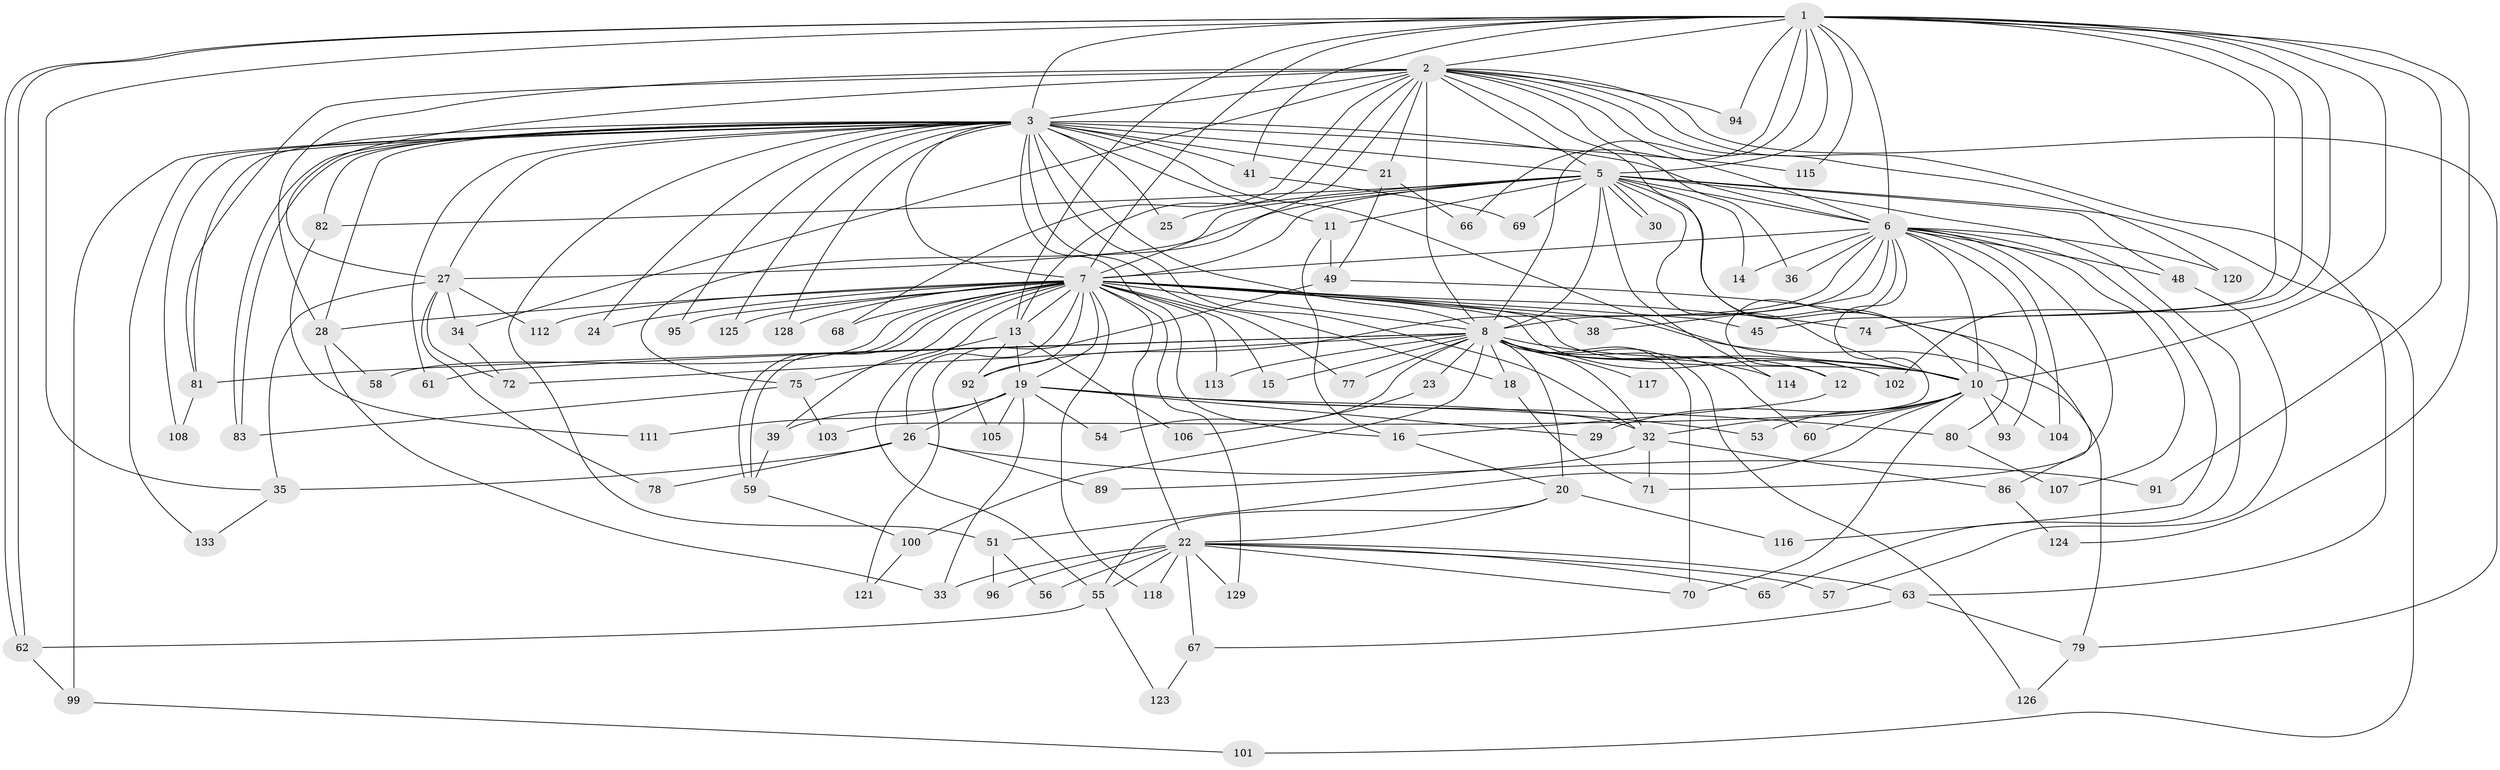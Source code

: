 // Generated by graph-tools (version 1.1) at 2025/23/03/03/25 07:23:40]
// undirected, 102 vertices, 233 edges
graph export_dot {
graph [start="1"]
  node [color=gray90,style=filled];
  1 [super="+46"];
  2 [super="+17"];
  3 [super="+4"];
  5 [super="+110"];
  6 [super="+37"];
  7 [super="+44"];
  8 [super="+9"];
  10 [super="+73"];
  11;
  12 [super="+50"];
  13 [super="+131"];
  14;
  15;
  16 [super="+84"];
  18;
  19 [super="+40"];
  20;
  21;
  22 [super="+76"];
  23;
  24;
  25;
  26 [super="+52"];
  27 [super="+47"];
  28 [super="+31"];
  29;
  30;
  32 [super="+42"];
  33 [super="+64"];
  34 [super="+122"];
  35 [super="+43"];
  36;
  38;
  39;
  41;
  45;
  48;
  49 [super="+85"];
  51;
  53;
  54;
  55 [super="+119"];
  56;
  57;
  58;
  59 [super="+109"];
  60;
  61;
  62;
  63;
  65;
  66;
  67;
  68;
  69;
  70 [super="+127"];
  71 [super="+98"];
  72;
  74;
  75;
  77;
  78;
  79 [super="+97"];
  80 [super="+87"];
  81 [super="+88"];
  82;
  83 [super="+90"];
  86;
  89;
  91;
  92 [super="+132"];
  93;
  94;
  95;
  96;
  99;
  100;
  101;
  102 [super="+130"];
  103;
  104;
  105;
  106;
  107;
  108;
  111;
  112;
  113;
  114;
  115;
  116;
  117;
  118;
  120;
  121;
  123;
  124;
  125;
  126;
  128;
  129;
  133;
  1 -- 2;
  1 -- 3 [weight=2];
  1 -- 5;
  1 -- 6 [weight=2];
  1 -- 7;
  1 -- 8 [weight=2];
  1 -- 10;
  1 -- 41;
  1 -- 45;
  1 -- 62;
  1 -- 62;
  1 -- 66;
  1 -- 74;
  1 -- 91;
  1 -- 94;
  1 -- 102;
  1 -- 115;
  1 -- 124;
  1 -- 35;
  1 -- 13;
  2 -- 3 [weight=2];
  2 -- 5 [weight=2];
  2 -- 6;
  2 -- 7;
  2 -- 8 [weight=2];
  2 -- 10;
  2 -- 13;
  2 -- 28;
  2 -- 34;
  2 -- 36;
  2 -- 63;
  2 -- 68;
  2 -- 79;
  2 -- 94;
  2 -- 120;
  2 -- 21;
  2 -- 27;
  2 -- 81;
  3 -- 5 [weight=2];
  3 -- 6 [weight=2];
  3 -- 7 [weight=2];
  3 -- 8 [weight=4];
  3 -- 10 [weight=2];
  3 -- 11;
  3 -- 21;
  3 -- 27;
  3 -- 83;
  3 -- 83;
  3 -- 16;
  3 -- 128;
  3 -- 133;
  3 -- 81;
  3 -- 18;
  3 -- 82;
  3 -- 24;
  3 -- 25;
  3 -- 28;
  3 -- 95;
  3 -- 32;
  3 -- 99;
  3 -- 41;
  3 -- 108;
  3 -- 51;
  3 -- 115;
  3 -- 125;
  3 -- 61;
  5 -- 6;
  5 -- 7;
  5 -- 8 [weight=3];
  5 -- 10;
  5 -- 11;
  5 -- 14;
  5 -- 25;
  5 -- 30;
  5 -- 30;
  5 -- 48;
  5 -- 65;
  5 -- 69;
  5 -- 75;
  5 -- 80 [weight=2];
  5 -- 82;
  5 -- 101;
  5 -- 114;
  5 -- 27;
  6 -- 7;
  6 -- 8 [weight=2];
  6 -- 10;
  6 -- 12;
  6 -- 14;
  6 -- 36;
  6 -- 38;
  6 -- 48;
  6 -- 71;
  6 -- 92;
  6 -- 93;
  6 -- 103;
  6 -- 104;
  6 -- 107;
  6 -- 116;
  6 -- 120;
  7 -- 8 [weight=2];
  7 -- 10;
  7 -- 13;
  7 -- 15;
  7 -- 19;
  7 -- 22;
  7 -- 24;
  7 -- 26;
  7 -- 28;
  7 -- 38;
  7 -- 39;
  7 -- 45;
  7 -- 55;
  7 -- 58;
  7 -- 59;
  7 -- 59;
  7 -- 68;
  7 -- 74;
  7 -- 77;
  7 -- 92;
  7 -- 95;
  7 -- 112;
  7 -- 113;
  7 -- 118;
  7 -- 125;
  7 -- 128;
  7 -- 129;
  7 -- 79;
  7 -- 102;
  8 -- 10 [weight=3];
  8 -- 15;
  8 -- 18;
  8 -- 23 [weight=2];
  8 -- 32;
  8 -- 54;
  8 -- 60;
  8 -- 61;
  8 -- 72;
  8 -- 81;
  8 -- 102;
  8 -- 113;
  8 -- 114;
  8 -- 126;
  8 -- 70;
  8 -- 100;
  8 -- 12 [weight=2];
  8 -- 77;
  8 -- 20;
  8 -- 117;
  10 -- 29;
  10 -- 51;
  10 -- 53;
  10 -- 60;
  10 -- 70;
  10 -- 93;
  10 -- 104;
  10 -- 32;
  11 -- 16;
  11 -- 49 [weight=2];
  12 -- 16;
  13 -- 19;
  13 -- 75;
  13 -- 106;
  13 -- 92;
  16 -- 20;
  18 -- 71;
  19 -- 26;
  19 -- 29;
  19 -- 33;
  19 -- 39;
  19 -- 53;
  19 -- 54;
  19 -- 80;
  19 -- 105;
  19 -- 111;
  19 -- 32;
  20 -- 22;
  20 -- 55;
  20 -- 116;
  21 -- 49;
  21 -- 66;
  22 -- 33;
  22 -- 56;
  22 -- 57;
  22 -- 63;
  22 -- 65;
  22 -- 67;
  22 -- 70;
  22 -- 96;
  22 -- 118;
  22 -- 129;
  22 -- 55;
  23 -- 106;
  26 -- 35 [weight=2];
  26 -- 78;
  26 -- 89;
  26 -- 91;
  27 -- 34;
  27 -- 35;
  27 -- 72;
  27 -- 112;
  27 -- 78;
  28 -- 58;
  28 -- 33;
  32 -- 71;
  32 -- 86;
  32 -- 89;
  34 -- 72;
  35 -- 133;
  39 -- 59;
  41 -- 69;
  48 -- 57;
  49 -- 121;
  49 -- 86;
  51 -- 56;
  51 -- 96;
  55 -- 123;
  55 -- 62;
  59 -- 100;
  62 -- 99;
  63 -- 67;
  63 -- 79;
  67 -- 123;
  75 -- 103;
  75 -- 83;
  79 -- 126;
  80 -- 107;
  81 -- 108;
  82 -- 111;
  86 -- 124;
  92 -- 105;
  99 -- 101;
  100 -- 121;
}
